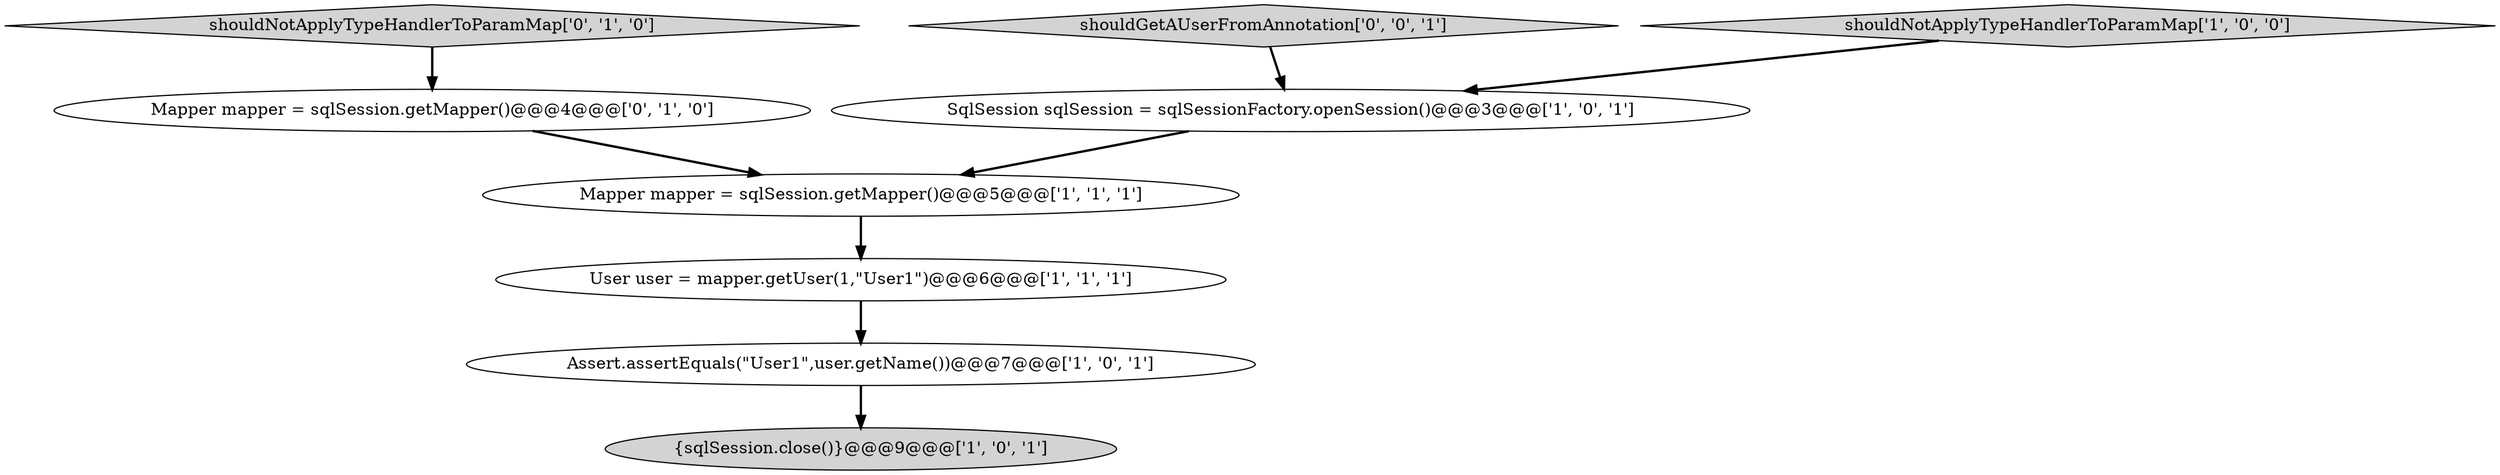 digraph {
4 [style = filled, label = "Mapper mapper = sqlSession.getMapper()@@@5@@@['1', '1', '1']", fillcolor = white, shape = ellipse image = "AAA0AAABBB1BBB"];
0 [style = filled, label = "{sqlSession.close()}@@@9@@@['1', '0', '1']", fillcolor = lightgray, shape = ellipse image = "AAA0AAABBB1BBB"];
7 [style = filled, label = "Mapper mapper = sqlSession.getMapper()@@@4@@@['0', '1', '0']", fillcolor = white, shape = ellipse image = "AAA0AAABBB2BBB"];
8 [style = filled, label = "shouldGetAUserFromAnnotation['0', '0', '1']", fillcolor = lightgray, shape = diamond image = "AAA0AAABBB3BBB"];
5 [style = filled, label = "SqlSession sqlSession = sqlSessionFactory.openSession()@@@3@@@['1', '0', '1']", fillcolor = white, shape = ellipse image = "AAA0AAABBB1BBB"];
3 [style = filled, label = "shouldNotApplyTypeHandlerToParamMap['1', '0', '0']", fillcolor = lightgray, shape = diamond image = "AAA0AAABBB1BBB"];
6 [style = filled, label = "shouldNotApplyTypeHandlerToParamMap['0', '1', '0']", fillcolor = lightgray, shape = diamond image = "AAA0AAABBB2BBB"];
2 [style = filled, label = "Assert.assertEquals(\"User1\",user.getName())@@@7@@@['1', '0', '1']", fillcolor = white, shape = ellipse image = "AAA0AAABBB1BBB"];
1 [style = filled, label = "User user = mapper.getUser(1,\"User1\")@@@6@@@['1', '1', '1']", fillcolor = white, shape = ellipse image = "AAA0AAABBB1BBB"];
1->2 [style = bold, label=""];
2->0 [style = bold, label=""];
3->5 [style = bold, label=""];
4->1 [style = bold, label=""];
7->4 [style = bold, label=""];
6->7 [style = bold, label=""];
8->5 [style = bold, label=""];
5->4 [style = bold, label=""];
}
